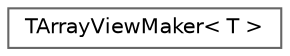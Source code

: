 digraph "Graphical Class Hierarchy"
{
 // INTERACTIVE_SVG=YES
 // LATEX_PDF_SIZE
  bgcolor="transparent";
  edge [fontname=Helvetica,fontsize=10,labelfontname=Helvetica,labelfontsize=10];
  node [fontname=Helvetica,fontsize=10,shape=box,height=0.2,width=0.4];
  rankdir="LR";
  Node0 [id="Node000000",label="TArrayViewMaker\< T \>",height=0.2,width=0.4,color="grey40", fillcolor="white", style="filled",URL="$db/d15/structTArrayViewMaker.html",tooltip=" "];
}
